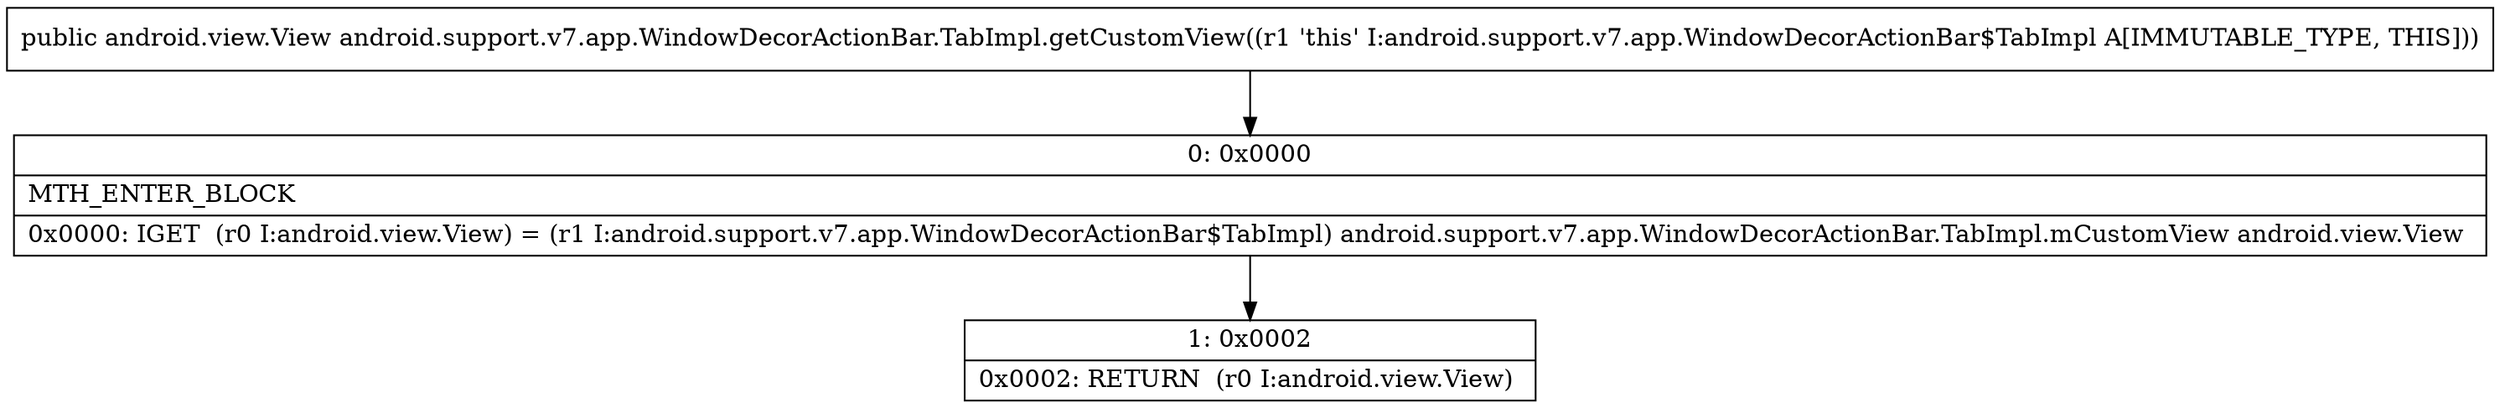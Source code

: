 digraph "CFG forandroid.support.v7.app.WindowDecorActionBar.TabImpl.getCustomView()Landroid\/view\/View;" {
Node_0 [shape=record,label="{0\:\ 0x0000|MTH_ENTER_BLOCK\l|0x0000: IGET  (r0 I:android.view.View) = (r1 I:android.support.v7.app.WindowDecorActionBar$TabImpl) android.support.v7.app.WindowDecorActionBar.TabImpl.mCustomView android.view.View \l}"];
Node_1 [shape=record,label="{1\:\ 0x0002|0x0002: RETURN  (r0 I:android.view.View) \l}"];
MethodNode[shape=record,label="{public android.view.View android.support.v7.app.WindowDecorActionBar.TabImpl.getCustomView((r1 'this' I:android.support.v7.app.WindowDecorActionBar$TabImpl A[IMMUTABLE_TYPE, THIS])) }"];
MethodNode -> Node_0;
Node_0 -> Node_1;
}


